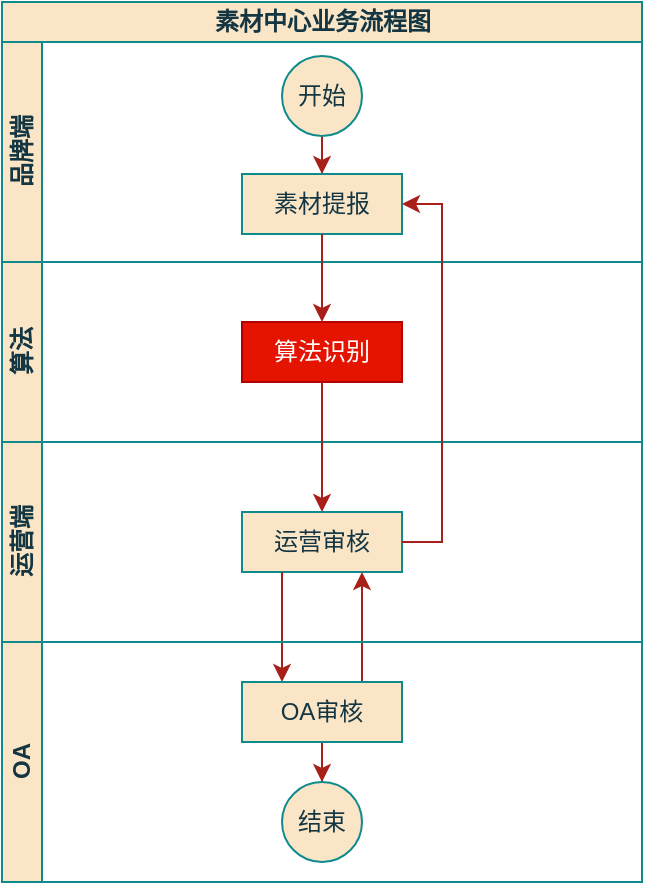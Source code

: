 <mxfile version="20.8.16" type="github">
  <diagram name="Page-1" id="0783ab3e-0a74-02c8-0abd-f7b4e66b4bec">
    <mxGraphModel dx="1421" dy="725" grid="1" gridSize="10" guides="1" tooltips="1" connect="1" arrows="1" fold="1" page="1" pageScale="1" pageWidth="850" pageHeight="1100" background="none" math="0" shadow="0">
      <root>
        <mxCell id="0" />
        <mxCell id="1" parent="0" />
        <mxCell id="s9qr_ybYjkWmf3yp7c4w-47" value="素材中心业务流程图" style="swimlane;childLayout=stackLayout;resizeParent=1;resizeParentMax=0;horizontal=1;startSize=20;horizontalStack=0;html=1;labelBackgroundColor=none;fillColor=#FAE5C7;strokeColor=#0F8B8D;fontColor=#143642;" vertex="1" parent="1">
          <mxGeometry x="150" y="10" width="320" height="440" as="geometry">
            <mxRectangle x="170" y="10" width="150" height="30" as="alternateBounds" />
          </mxGeometry>
        </mxCell>
        <mxCell id="s9qr_ybYjkWmf3yp7c4w-58" value="品牌端" style="swimlane;startSize=20;horizontal=0;html=1;labelBackgroundColor=none;fillColor=#FAE5C7;strokeColor=#0F8B8D;fontColor=#143642;" vertex="1" parent="s9qr_ybYjkWmf3yp7c4w-47">
          <mxGeometry y="20" width="320" height="110" as="geometry" />
        </mxCell>
        <mxCell id="s9qr_ybYjkWmf3yp7c4w-60" style="edgeStyle=orthogonalEdgeStyle;rounded=0;orthogonalLoop=1;jettySize=auto;html=1;exitX=0.5;exitY=1;exitDx=0;exitDy=0;labelBackgroundColor=none;strokeColor=#A8201A;fontColor=default;" edge="1" parent="s9qr_ybYjkWmf3yp7c4w-58" source="s9qr_ybYjkWmf3yp7c4w-52" target="s9qr_ybYjkWmf3yp7c4w-59">
          <mxGeometry relative="1" as="geometry" />
        </mxCell>
        <mxCell id="s9qr_ybYjkWmf3yp7c4w-52" value="开始" style="ellipse;whiteSpace=wrap;html=1;labelBackgroundColor=none;fillColor=#FAE5C7;strokeColor=#0F8B8D;fontColor=#143642;" vertex="1" parent="s9qr_ybYjkWmf3yp7c4w-58">
          <mxGeometry x="140" y="7" width="40" height="40" as="geometry" />
        </mxCell>
        <mxCell id="s9qr_ybYjkWmf3yp7c4w-59" value="素材提报" style="rounded=0;whiteSpace=wrap;html=1;glass=0;sketch=0;labelBackgroundColor=none;fillColor=#FAE5C7;strokeColor=#0F8B8D;fontColor=#143642;" vertex="1" parent="s9qr_ybYjkWmf3yp7c4w-58">
          <mxGeometry x="120" y="66" width="80" height="30" as="geometry" />
        </mxCell>
        <mxCell id="s9qr_ybYjkWmf3yp7c4w-48" value="算法" style="swimlane;startSize=20;horizontal=0;html=1;labelBackgroundColor=none;fillColor=#FAE5C7;strokeColor=#0F8B8D;fontColor=#143642;" vertex="1" parent="s9qr_ybYjkWmf3yp7c4w-47">
          <mxGeometry y="130" width="320" height="90" as="geometry" />
        </mxCell>
        <mxCell id="s9qr_ybYjkWmf3yp7c4w-62" value="算法识别" style="rounded=0;whiteSpace=wrap;html=1;glass=0;sketch=0;labelBackgroundColor=none;fillColor=#e51400;strokeColor=#B20000;fontColor=#ffffff;" vertex="1" parent="s9qr_ybYjkWmf3yp7c4w-48">
          <mxGeometry x="120" y="30" width="80" height="30" as="geometry" />
        </mxCell>
        <mxCell id="s9qr_ybYjkWmf3yp7c4w-49" value="运营端" style="swimlane;startSize=20;horizontal=0;html=1;labelBackgroundColor=none;fillColor=#FAE5C7;strokeColor=#0F8B8D;fontColor=#143642;" vertex="1" parent="s9qr_ybYjkWmf3yp7c4w-47">
          <mxGeometry y="220" width="320" height="100" as="geometry" />
        </mxCell>
        <mxCell id="s9qr_ybYjkWmf3yp7c4w-64" value="运营审核" style="rounded=0;whiteSpace=wrap;html=1;glass=0;sketch=0;labelBackgroundColor=none;fillColor=#FAE5C7;strokeColor=#0F8B8D;fontColor=#143642;" vertex="1" parent="s9qr_ybYjkWmf3yp7c4w-49">
          <mxGeometry x="120" y="35" width="80" height="30" as="geometry" />
        </mxCell>
        <mxCell id="s9qr_ybYjkWmf3yp7c4w-63" style="edgeStyle=orthogonalEdgeStyle;rounded=0;orthogonalLoop=1;jettySize=auto;html=1;exitX=0.5;exitY=1;exitDx=0;exitDy=0;labelBackgroundColor=none;strokeColor=#A8201A;fontColor=default;" edge="1" parent="s9qr_ybYjkWmf3yp7c4w-47" source="s9qr_ybYjkWmf3yp7c4w-59" target="s9qr_ybYjkWmf3yp7c4w-62">
          <mxGeometry relative="1" as="geometry" />
        </mxCell>
        <mxCell id="s9qr_ybYjkWmf3yp7c4w-65" style="edgeStyle=orthogonalEdgeStyle;rounded=0;orthogonalLoop=1;jettySize=auto;html=1;exitX=0.5;exitY=1;exitDx=0;exitDy=0;entryX=0.5;entryY=0;entryDx=0;entryDy=0;labelBackgroundColor=none;strokeColor=#A8201A;fontColor=default;" edge="1" parent="s9qr_ybYjkWmf3yp7c4w-47" source="s9qr_ybYjkWmf3yp7c4w-62" target="s9qr_ybYjkWmf3yp7c4w-64">
          <mxGeometry relative="1" as="geometry" />
        </mxCell>
        <mxCell id="s9qr_ybYjkWmf3yp7c4w-66" style="edgeStyle=orthogonalEdgeStyle;rounded=0;orthogonalLoop=1;jettySize=auto;html=1;exitX=1;exitY=0.5;exitDx=0;exitDy=0;entryX=1;entryY=0.5;entryDx=0;entryDy=0;labelBackgroundColor=none;strokeColor=#A8201A;fontColor=default;" edge="1" parent="s9qr_ybYjkWmf3yp7c4w-47" source="s9qr_ybYjkWmf3yp7c4w-64" target="s9qr_ybYjkWmf3yp7c4w-59">
          <mxGeometry relative="1" as="geometry" />
        </mxCell>
        <mxCell id="s9qr_ybYjkWmf3yp7c4w-68" style="edgeStyle=orthogonalEdgeStyle;rounded=0;orthogonalLoop=1;jettySize=auto;html=1;exitX=0.25;exitY=1;exitDx=0;exitDy=0;entryX=0.25;entryY=0;entryDx=0;entryDy=0;labelBackgroundColor=none;strokeColor=#A8201A;fontColor=default;" edge="1" parent="s9qr_ybYjkWmf3yp7c4w-47" source="s9qr_ybYjkWmf3yp7c4w-64" target="s9qr_ybYjkWmf3yp7c4w-67">
          <mxGeometry relative="1" as="geometry" />
        </mxCell>
        <mxCell id="s9qr_ybYjkWmf3yp7c4w-69" style="edgeStyle=orthogonalEdgeStyle;rounded=0;orthogonalLoop=1;jettySize=auto;html=1;exitX=0.75;exitY=0;exitDx=0;exitDy=0;entryX=0.75;entryY=1;entryDx=0;entryDy=0;labelBackgroundColor=none;strokeColor=#A8201A;fontColor=default;" edge="1" parent="s9qr_ybYjkWmf3yp7c4w-47" source="s9qr_ybYjkWmf3yp7c4w-67" target="s9qr_ybYjkWmf3yp7c4w-64">
          <mxGeometry relative="1" as="geometry" />
        </mxCell>
        <mxCell id="s9qr_ybYjkWmf3yp7c4w-50" value="OA" style="swimlane;startSize=20;horizontal=0;html=1;labelBackgroundColor=none;fillColor=#FAE5C7;strokeColor=#0F8B8D;fontColor=#143642;" vertex="1" parent="s9qr_ybYjkWmf3yp7c4w-47">
          <mxGeometry y="320" width="320" height="120" as="geometry">
            <mxRectangle y="260" width="480" height="110" as="alternateBounds" />
          </mxGeometry>
        </mxCell>
        <mxCell id="s9qr_ybYjkWmf3yp7c4w-79" value="" style="edgeStyle=orthogonalEdgeStyle;rounded=0;orthogonalLoop=1;jettySize=auto;html=1;strokeColor=#A8201A;fontColor=#143642;fillColor=#FAE5C7;" edge="1" parent="s9qr_ybYjkWmf3yp7c4w-50" source="s9qr_ybYjkWmf3yp7c4w-67" target="s9qr_ybYjkWmf3yp7c4w-78">
          <mxGeometry relative="1" as="geometry" />
        </mxCell>
        <mxCell id="s9qr_ybYjkWmf3yp7c4w-67" value="OA审核" style="rounded=0;whiteSpace=wrap;html=1;glass=0;sketch=0;labelBackgroundColor=none;fillColor=#FAE5C7;strokeColor=#0F8B8D;fontColor=#143642;" vertex="1" parent="s9qr_ybYjkWmf3yp7c4w-50">
          <mxGeometry x="120" y="20" width="80" height="30" as="geometry" />
        </mxCell>
        <mxCell id="s9qr_ybYjkWmf3yp7c4w-78" value="结束" style="ellipse;whiteSpace=wrap;html=1;labelBackgroundColor=none;fillColor=#FAE5C7;strokeColor=#0F8B8D;fontColor=#143642;" vertex="1" parent="s9qr_ybYjkWmf3yp7c4w-50">
          <mxGeometry x="140" y="70" width="40" height="40" as="geometry" />
        </mxCell>
      </root>
    </mxGraphModel>
  </diagram>
</mxfile>
